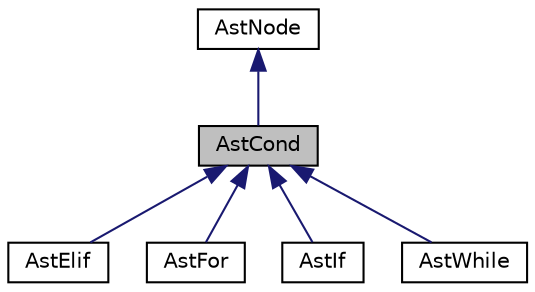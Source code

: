 digraph "AstCond"
{
  edge [fontname="Helvetica",fontsize="10",labelfontname="Helvetica",labelfontsize="10"];
  node [fontname="Helvetica",fontsize="10",shape=record];
  Node0 [label="AstCond",height=0.2,width=0.4,color="black", fillcolor="grey75", style="filled", fontcolor="black"];
  Node1 -> Node0 [dir="back",color="midnightblue",fontsize="10",style="solid",fontname="Helvetica"];
  Node1 [label="AstNode",height=0.2,width=0.4,color="black", fillcolor="white", style="filled",URL="$classAstNode.html"];
  Node0 -> Node2 [dir="back",color="midnightblue",fontsize="10",style="solid",fontname="Helvetica"];
  Node2 [label="AstElif",height=0.2,width=0.4,color="black", fillcolor="white", style="filled",URL="$classAstElif.html"];
  Node0 -> Node3 [dir="back",color="midnightblue",fontsize="10",style="solid",fontname="Helvetica"];
  Node3 [label="AstFor",height=0.2,width=0.4,color="black", fillcolor="white", style="filled",URL="$classAstFor.html"];
  Node0 -> Node4 [dir="back",color="midnightblue",fontsize="10",style="solid",fontname="Helvetica"];
  Node4 [label="AstIf",height=0.2,width=0.4,color="black", fillcolor="white", style="filled",URL="$classAstIf.html"];
  Node0 -> Node5 [dir="back",color="midnightblue",fontsize="10",style="solid",fontname="Helvetica"];
  Node5 [label="AstWhile",height=0.2,width=0.4,color="black", fillcolor="white", style="filled",URL="$classAstWhile.html"];
}
